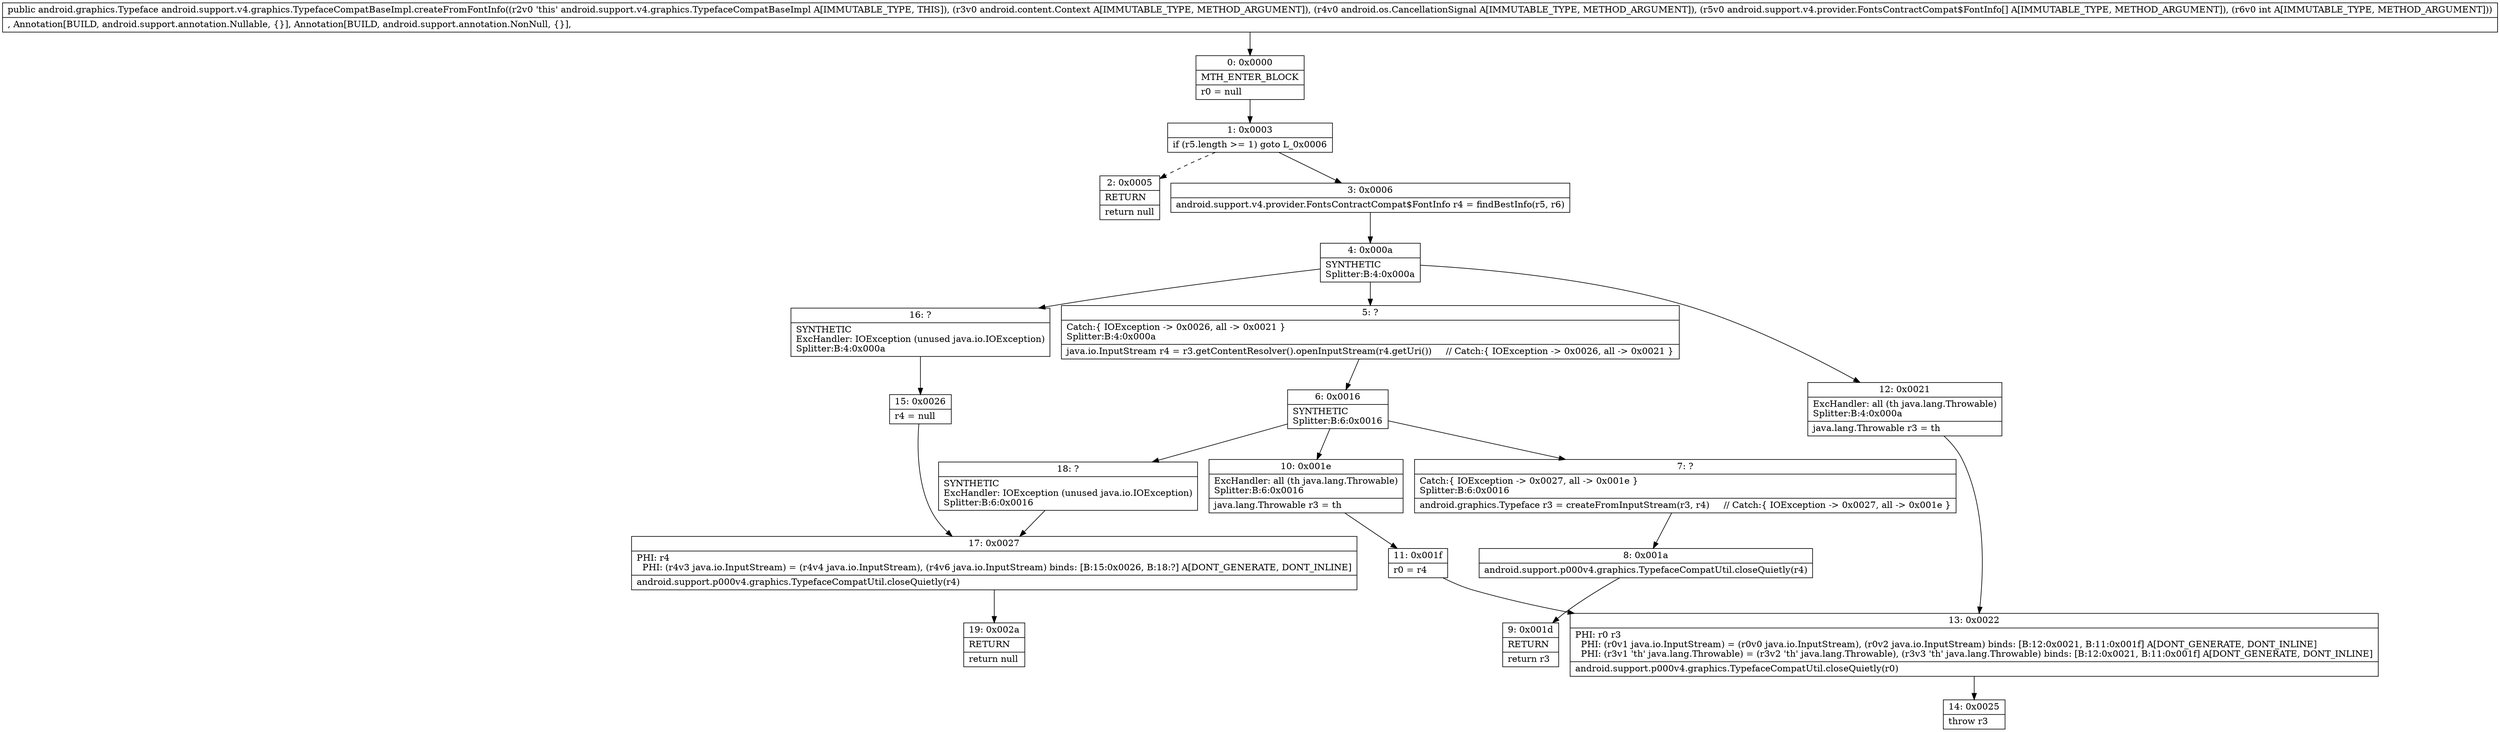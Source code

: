 digraph "CFG forandroid.support.v4.graphics.TypefaceCompatBaseImpl.createFromFontInfo(Landroid\/content\/Context;Landroid\/os\/CancellationSignal;[Landroid\/support\/v4\/provider\/FontsContractCompat$FontInfo;I)Landroid\/graphics\/Typeface;" {
Node_0 [shape=record,label="{0\:\ 0x0000|MTH_ENTER_BLOCK\l|r0 = null\l}"];
Node_1 [shape=record,label="{1\:\ 0x0003|if (r5.length \>= 1) goto L_0x0006\l}"];
Node_2 [shape=record,label="{2\:\ 0x0005|RETURN\l|return null\l}"];
Node_3 [shape=record,label="{3\:\ 0x0006|android.support.v4.provider.FontsContractCompat$FontInfo r4 = findBestInfo(r5, r6)\l}"];
Node_4 [shape=record,label="{4\:\ 0x000a|SYNTHETIC\lSplitter:B:4:0x000a\l}"];
Node_5 [shape=record,label="{5\:\ ?|Catch:\{ IOException \-\> 0x0026, all \-\> 0x0021 \}\lSplitter:B:4:0x000a\l|java.io.InputStream r4 = r3.getContentResolver().openInputStream(r4.getUri())     \/\/ Catch:\{ IOException \-\> 0x0026, all \-\> 0x0021 \}\l}"];
Node_6 [shape=record,label="{6\:\ 0x0016|SYNTHETIC\lSplitter:B:6:0x0016\l}"];
Node_7 [shape=record,label="{7\:\ ?|Catch:\{ IOException \-\> 0x0027, all \-\> 0x001e \}\lSplitter:B:6:0x0016\l|android.graphics.Typeface r3 = createFromInputStream(r3, r4)     \/\/ Catch:\{ IOException \-\> 0x0027, all \-\> 0x001e \}\l}"];
Node_8 [shape=record,label="{8\:\ 0x001a|android.support.p000v4.graphics.TypefaceCompatUtil.closeQuietly(r4)\l}"];
Node_9 [shape=record,label="{9\:\ 0x001d|RETURN\l|return r3\l}"];
Node_10 [shape=record,label="{10\:\ 0x001e|ExcHandler: all (th java.lang.Throwable)\lSplitter:B:6:0x0016\l|java.lang.Throwable r3 = th\l}"];
Node_11 [shape=record,label="{11\:\ 0x001f|r0 = r4\l}"];
Node_12 [shape=record,label="{12\:\ 0x0021|ExcHandler: all (th java.lang.Throwable)\lSplitter:B:4:0x000a\l|java.lang.Throwable r3 = th\l}"];
Node_13 [shape=record,label="{13\:\ 0x0022|PHI: r0 r3 \l  PHI: (r0v1 java.io.InputStream) = (r0v0 java.io.InputStream), (r0v2 java.io.InputStream) binds: [B:12:0x0021, B:11:0x001f] A[DONT_GENERATE, DONT_INLINE]\l  PHI: (r3v1 'th' java.lang.Throwable) = (r3v2 'th' java.lang.Throwable), (r3v3 'th' java.lang.Throwable) binds: [B:12:0x0021, B:11:0x001f] A[DONT_GENERATE, DONT_INLINE]\l|android.support.p000v4.graphics.TypefaceCompatUtil.closeQuietly(r0)\l}"];
Node_14 [shape=record,label="{14\:\ 0x0025|throw r3\l}"];
Node_15 [shape=record,label="{15\:\ 0x0026|r4 = null\l}"];
Node_16 [shape=record,label="{16\:\ ?|SYNTHETIC\lExcHandler: IOException (unused java.io.IOException)\lSplitter:B:4:0x000a\l}"];
Node_17 [shape=record,label="{17\:\ 0x0027|PHI: r4 \l  PHI: (r4v3 java.io.InputStream) = (r4v4 java.io.InputStream), (r4v6 java.io.InputStream) binds: [B:15:0x0026, B:18:?] A[DONT_GENERATE, DONT_INLINE]\l|android.support.p000v4.graphics.TypefaceCompatUtil.closeQuietly(r4)\l}"];
Node_18 [shape=record,label="{18\:\ ?|SYNTHETIC\lExcHandler: IOException (unused java.io.IOException)\lSplitter:B:6:0x0016\l}"];
Node_19 [shape=record,label="{19\:\ 0x002a|RETURN\l|return null\l}"];
MethodNode[shape=record,label="{public android.graphics.Typeface android.support.v4.graphics.TypefaceCompatBaseImpl.createFromFontInfo((r2v0 'this' android.support.v4.graphics.TypefaceCompatBaseImpl A[IMMUTABLE_TYPE, THIS]), (r3v0 android.content.Context A[IMMUTABLE_TYPE, METHOD_ARGUMENT]), (r4v0 android.os.CancellationSignal A[IMMUTABLE_TYPE, METHOD_ARGUMENT]), (r5v0 android.support.v4.provider.FontsContractCompat$FontInfo[] A[IMMUTABLE_TYPE, METHOD_ARGUMENT]), (r6v0 int A[IMMUTABLE_TYPE, METHOD_ARGUMENT]))  | , Annotation[BUILD, android.support.annotation.Nullable, \{\}], Annotation[BUILD, android.support.annotation.NonNull, \{\}], \l}"];
MethodNode -> Node_0;
Node_0 -> Node_1;
Node_1 -> Node_2[style=dashed];
Node_1 -> Node_3;
Node_3 -> Node_4;
Node_4 -> Node_5;
Node_4 -> Node_16;
Node_4 -> Node_12;
Node_5 -> Node_6;
Node_6 -> Node_7;
Node_6 -> Node_18;
Node_6 -> Node_10;
Node_7 -> Node_8;
Node_8 -> Node_9;
Node_10 -> Node_11;
Node_11 -> Node_13;
Node_12 -> Node_13;
Node_13 -> Node_14;
Node_15 -> Node_17;
Node_16 -> Node_15;
Node_17 -> Node_19;
Node_18 -> Node_17;
}

